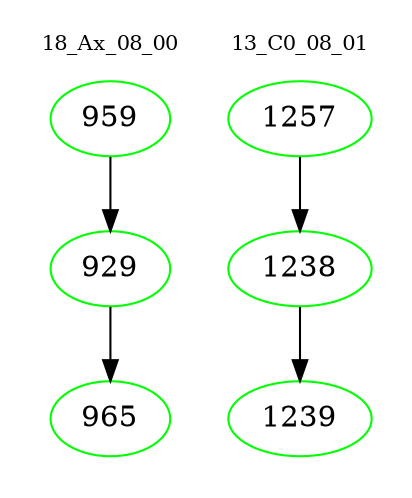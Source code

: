 digraph{
subgraph cluster_0 {
color = white
label = "18_Ax_08_00";
fontsize=10;
T0_959 [label="959", color="green"]
T0_959 -> T0_929 [color="black"]
T0_929 [label="929", color="green"]
T0_929 -> T0_965 [color="black"]
T0_965 [label="965", color="green"]
}
subgraph cluster_1 {
color = white
label = "13_C0_08_01";
fontsize=10;
T1_1257 [label="1257", color="green"]
T1_1257 -> T1_1238 [color="black"]
T1_1238 [label="1238", color="green"]
T1_1238 -> T1_1239 [color="black"]
T1_1239 [label="1239", color="green"]
}
}
